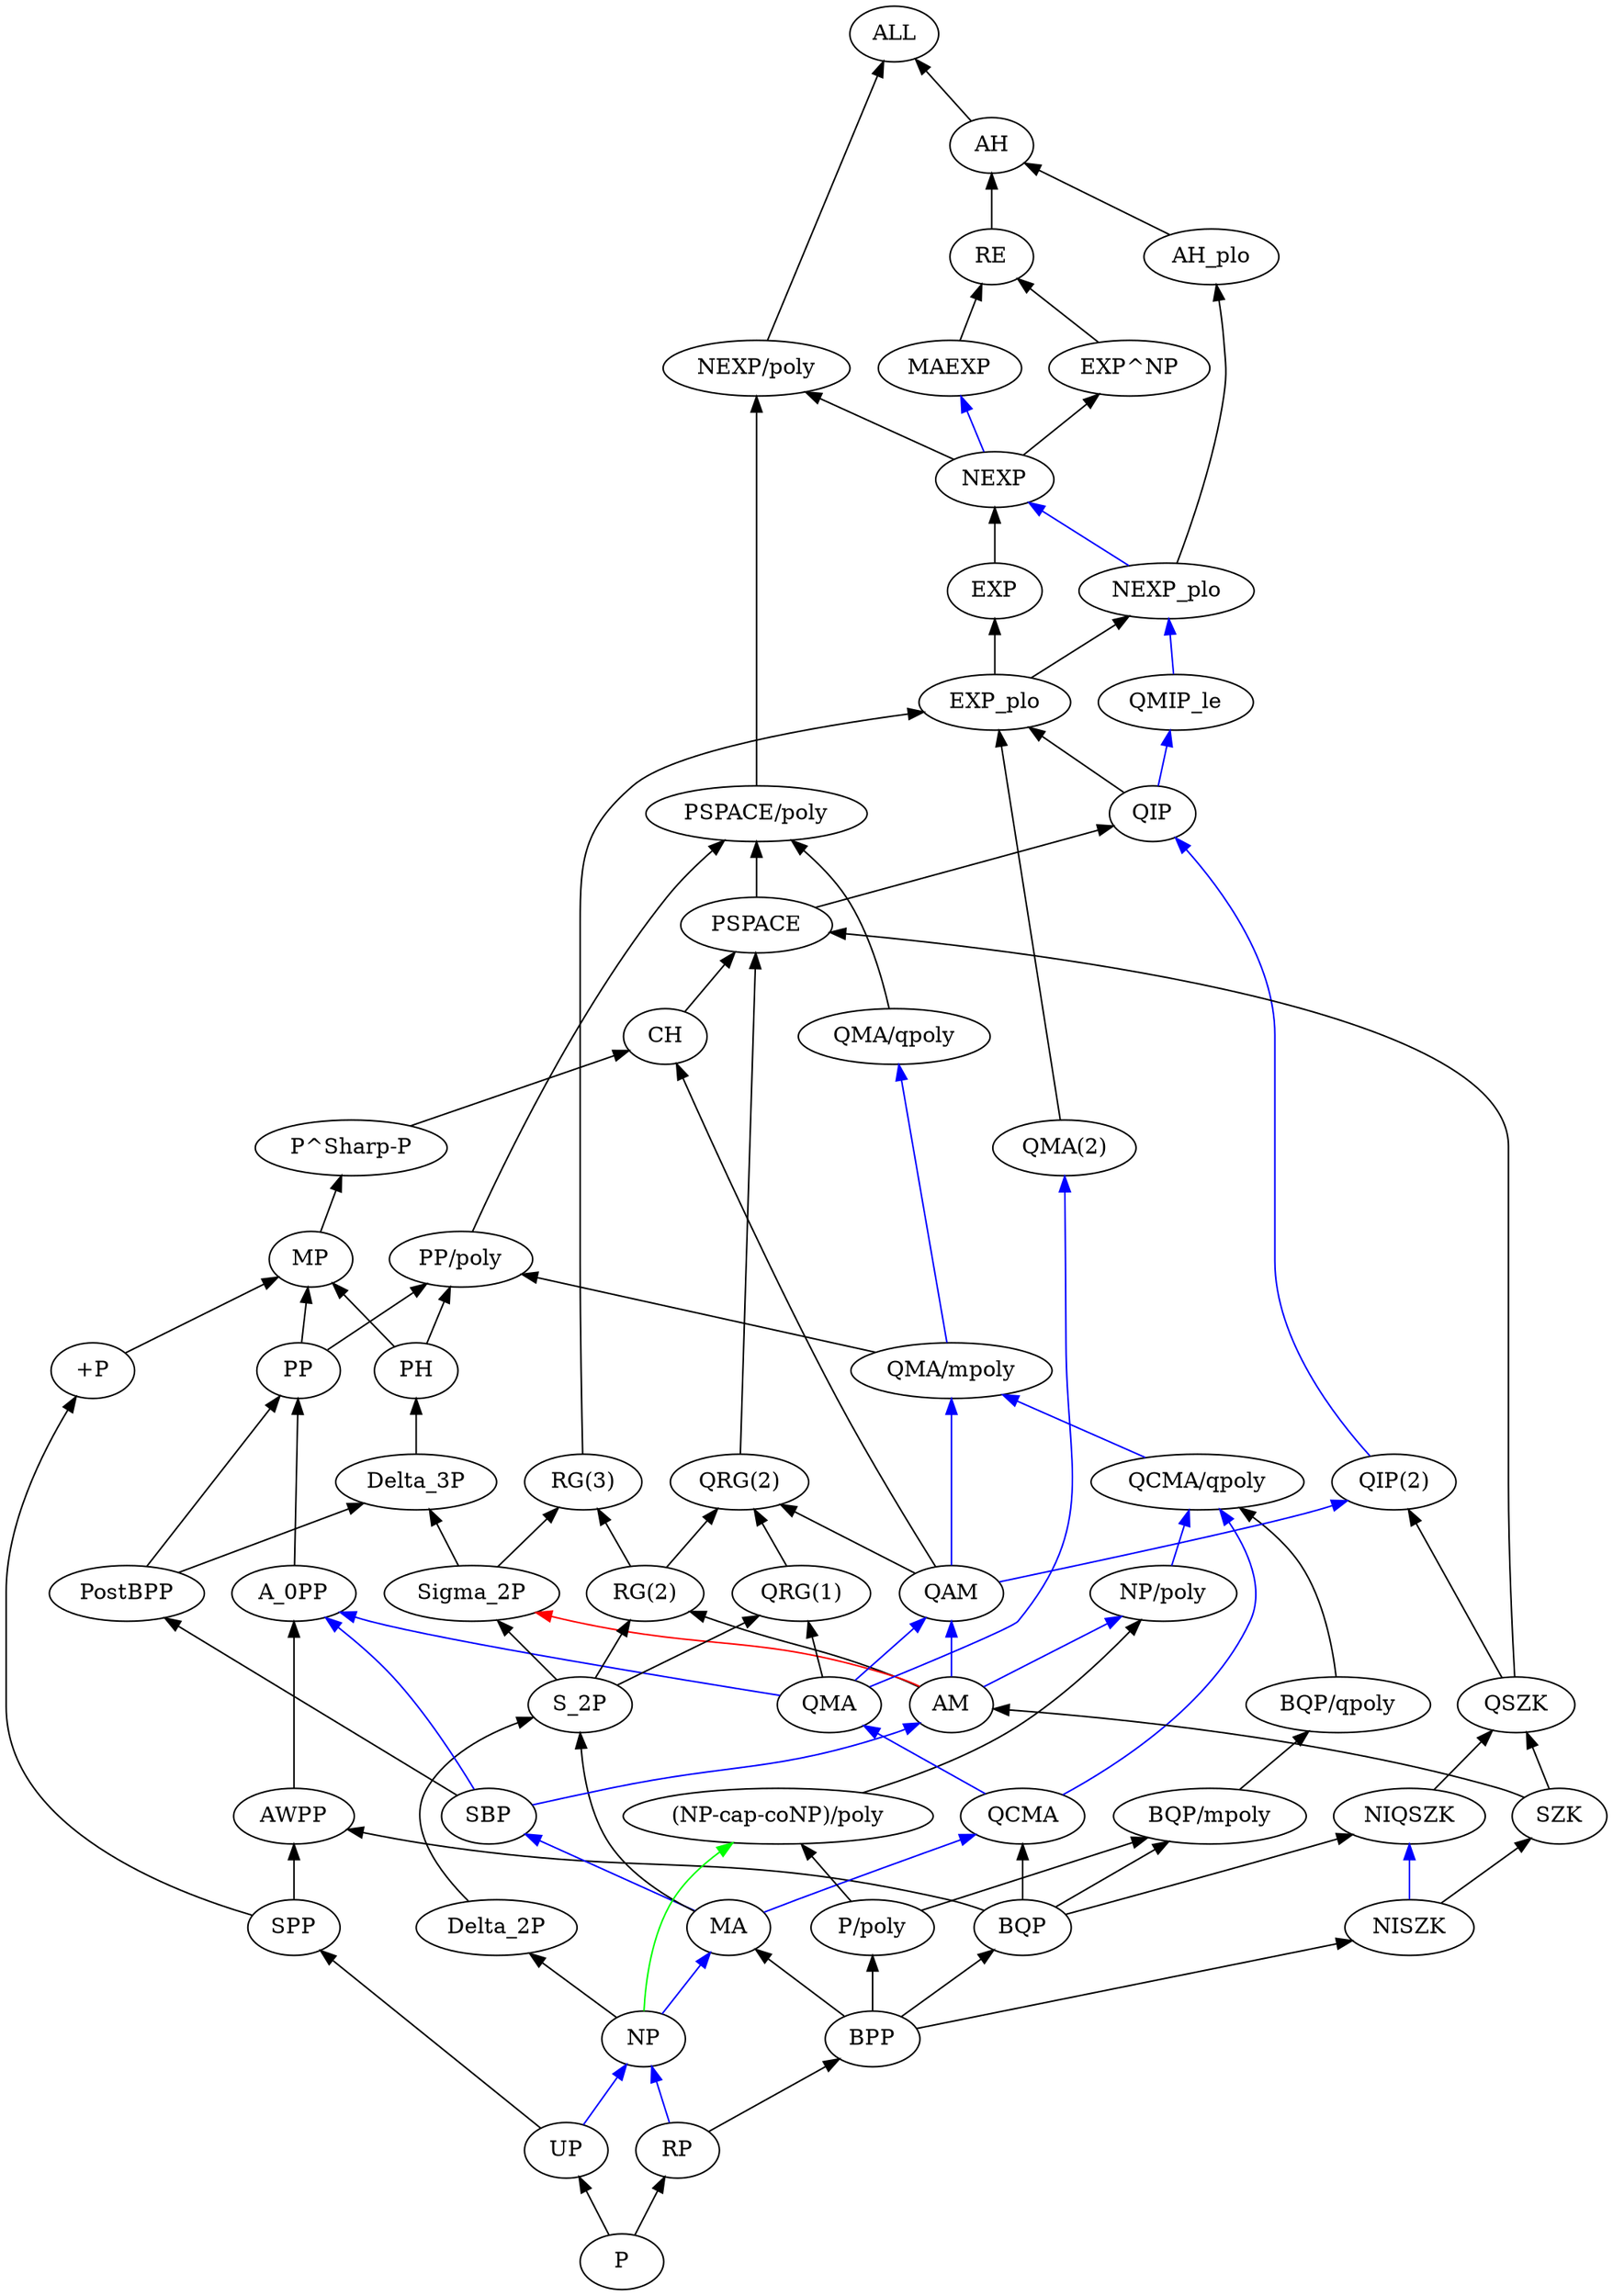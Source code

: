 digraph G {
    bgcolor=white;
    rankdir=BT;
    node [color=black,fontcolor=black];
    1 [label="(NP-cap-coNP)/poly",id="AAnode1"];
    2 [label="+P",id="AAnode2"];
    3 [label="AH",id="AAnode3"];
    4 [label="AH_plo",id="AAnode4"];
    5 [label="ALL",id="AAnode5"];
    6 [label="AM",id="AAnode6"];
    7 [label="AWPP",id="AAnode7"];
    8 [label="A_0PP",id="AAnode8"];
    9 [label="BPP",id="AAnode9"];
    10 [label="BQP",id="AAnode10"];
    11 [label="BQP/mpoly",id="AAnode11"];
    12 [label="BQP/qpoly",id="AAnode12"];
    13 [label="CH",id="AAnode13"];
    14 [label="Delta_2P",id="AAnode14"];
    15 [label="Delta_3P",id="AAnode15"];
    16 [label="EXP",id="AAnode16"];
    17 [label="EXP^NP",id="AAnode17"];
    18 [label="EXP_plo",id="AAnode18"];
    19 [label="MA",id="AAnode19"];
    20 [label="MAEXP",id="AAnode20"];
    21 [label="MP",id="AAnode21"];
    22 [label="NEXP",id="AAnode22"];
    23 [label="NEXP/poly",id="AAnode23"];
    24 [label="NEXP_plo",id="AAnode24"];
    25 [label="NIQSZK",id="AAnode25"];
    26 [label="NISZK",id="AAnode26"];
    27 [label="NP",id="AAnode27"];
    28 [label="NP/poly",id="AAnode28"];
    29 [label="P",id="AAnode29"];
    30 [label="P/poly",id="AAnode30"];
    31 [label="PH",id="AAnode31"];
    32 [label="PP",id="AAnode32"];
    33 [label="PP/poly",id="AAnode33"];
    34 [label="PSPACE",id="AAnode34"];
    35 [label="PSPACE/poly",id="AAnode35"];
    36 [label="P^Sharp-P",id="AAnode36"];
    37 [label="PostBPP",id="AAnode37"];
    38 [label="QAM",id="AAnode38"];
    39 [label="QCMA",id="AAnode39"];
    40 [label="QCMA/qpoly",id="AAnode40"];
    41 [label="QIP",id="AAnode41"];
    42 [label="QIP(2)",id="AAnode42"];
    43 [label="QMA",id="AAnode43"];
    44 [label="QMA(2)",id="AAnode44"];
    45 [label="QMA/mpoly",id="AAnode45"];
    46 [label="QMA/qpoly",id="AAnode46"];
    47 [label="QMIP_le",id="AAnode47"];
    48 [label="QRG(1)",id="AAnode48"];
    49 [label="QRG(2)",id="AAnode49"];
    50 [label="QSZK",id="AAnode50"];
    51 [label="RE",id="AAnode51"];
    52 [label="RG(2)",id="AAnode52"];
    53 [label="RG(3)",id="AAnode53"];
    54 [label="RP",id="AAnode54"];
    55 [label="SBP",id="AAnode55"];
    56 [label="SPP",id="AAnode56"];
    57 [label="SZK",id="AAnode57"];
    58 [label="S_2P",id="AAnode58"];
    59 [label="Sigma_2P",id="AAnode59"];
    60 [label="UP",id="AAnode60"];
    37 -> 32 [color=black];
    37 -> 15 [color=black];
    57 -> 6 [color=black];
    57 -> 50 [color=black];
    6 -> 52 [color=black];
    6 -> 28 [color=blue];
    6 -> 38 [color=blue];
    6 -> 59 [color=red];
    59 -> 15 [color=black];
    59 -> 53 [color=black];
    21 -> 36 [color=black];
    14 -> 58 [color=black];
    33 -> 35 [color=black];
    44 -> 18 [color=black];
    50 -> 34 [color=black];
    50 -> 42 [color=black];
    26 -> 57 [color=black];
    26 -> 25 [color=blue];
    13 -> 34 [color=black];
    16 -> 22 [color=black];
    25 -> 50 [color=black];
    9 -> 26 [color=black];
    9 -> 19 [color=black];
    9 -> 10 [color=black];
    9 -> 30 [color=black];
    34 -> 35 [color=black];
    34 -> 41 [color=black];
    7 -> 8 [color=black];
    22 -> 17 [color=black];
    22 -> 23 [color=black];
    22 -> 20 [color=blue];
    60 -> 56 [color=black];
    60 -> 27 [color=blue];
    51 -> 3 [color=black];
    41 -> 18 [color=black];
    41 -> 47 [color=blue];
    47 -> 24 [color=blue];
    32 -> 33 [color=black];
    32 -> 21 [color=black];
    27 -> 14 [color=black];
    27 -> 19 [color=blue];
    27 -> 1 [color=green];
    54 -> 9 [color=black];
    54 -> 27 [color=blue];
    12 -> 40 [color=black];
    52 -> 49 [color=black];
    52 -> 53 [color=black];
    43 -> 48 [color=black];
    43 -> 38 [color=blue];
    43 -> 44 [color=blue];
    43 -> 8 [color=blue];
    4 -> 3 [color=black];
    2 -> 21 [color=black];
    24 -> 4 [color=black];
    24 -> 22 [color=blue];
    45 -> 33 [color=black];
    45 -> 46 [color=blue];
    55 -> 37 [color=black];
    55 -> 8 [color=blue];
    55 -> 6 [color=blue];
    35 -> 23 [color=black];
    18 -> 16 [color=black];
    18 -> 24 [color=black];
    38 -> 49 [color=black];
    38 -> 13 [color=black];
    38 -> 42 [color=blue];
    38 -> 45 [color=blue];
    53 -> 18 [color=black];
    8 -> 32 [color=black];
    49 -> 34 [color=black];
    48 -> 49 [color=black];
    46 -> 35 [color=black];
    17 -> 51 [color=black];
    20 -> 51 [color=black];
    56 -> 7 [color=black];
    56 -> 2 [color=black];
    10 -> 7 [color=black];
    10 -> 25 [color=black];
    10 -> 11 [color=black];
    10 -> 39 [color=black];
    40 -> 45 [color=blue];
    39 -> 40 [color=blue];
    39 -> 43 [color=blue];
    28 -> 40 [color=blue];
    31 -> 33 [color=black];
    31 -> 21 [color=black];
    36 -> 13 [color=black];
    42 -> 41 [color=blue];
    30 -> 11 [color=black];
    30 -> 1 [color=black];
    1 -> 28 [color=black];
    29 -> 54 [color=black];
    29 -> 60 [color=black];
    19 -> 58 [color=black];
    19 -> 55 [color=blue];
    19 -> 39 [color=blue];
    23 -> 5 [color=black];
    58 -> 48 [color=black];
    58 -> 52 [color=black];
    58 -> 59 [color=black];
    15 -> 31 [color=black];
    11 -> 12 [color=black];
    3 -> 5 [color=black];
}